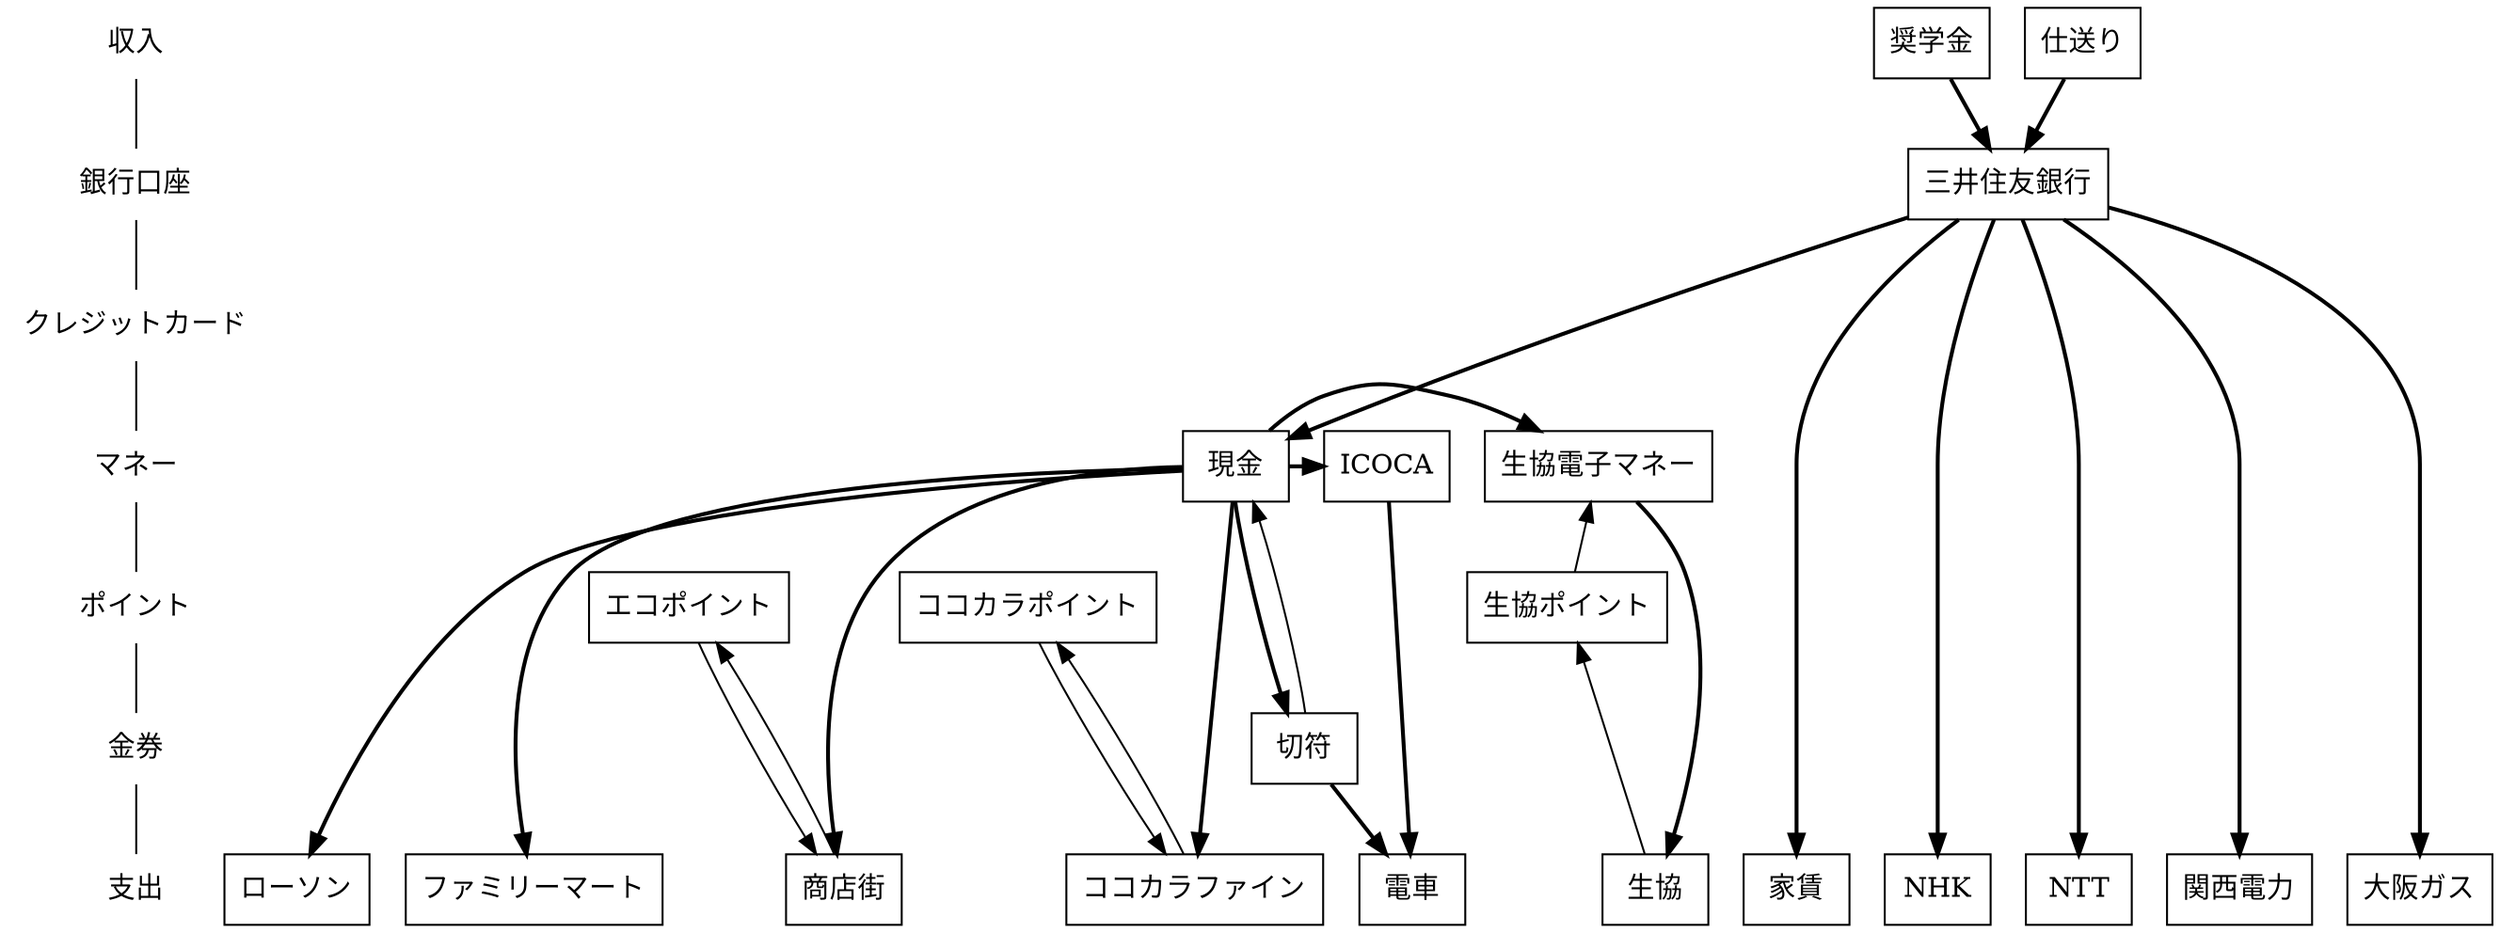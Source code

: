 // dot -Tsvg flow.dot -o flow.svg
digraph "MoneyFlow"
{
	node [ shape = box ];

	"収入", "銀行口座", "クレジットカード", "マネー", "ポイント", "金券", "支出" [shape = none];
	"収入" -> "銀行口座" -> "クレジットカード" -> "マネー" -> "ポイント" -> "金券" -> "支出" [arrowhead = none];
	{
		rank = same; "収入";
		奨学金;
		仕送り;
	}

	{
		rank = same; "銀行口座";
		三井住友銀行;
	}

	{
		rank = same; "クレジットカード";
	}

	{
		rank = same; "マネー";
		ICOCA;
		生協電子マネー;
		現金;
	}

	{
		rank = same; "ポイント";
		エコポイント;
		生協ポイント;
		ココカラポイント;
	}

	{
		rank = same; "金券";
		切符;
	}

	{
		rank = same; "支出";
		家賃;
		// コンビニ
		ローソン;
		ファミリーマート;
		// 交通
		電車;
		// インフラ
		NHK;
		NTT;
		関西電力;
		大阪ガス;
		// 店舗
		商店街;
		生協;
		ココカラファイン;
	}

	// SMBC
	奨学金 -> 三井住友銀行 [style="bold", weight=100];
	仕送り -> 三井住友銀行 [style="bold", weight=100];
	三井住友銀行 -> 現金, 家賃, 関西電力, 大阪ガス, NHK, NTT [style="bold", weight=100];

	// 現金
	現金 -> 商店街 [style="bold", weight=100];
	商店街 -> エコポイント -> 商店街;
	現金 -> ローソン [style="bold", weight=100];
	現金 -> ファミリーマート [style="bold", weight=100];
	現金 -> 生協電子マネー [style="bold", weight=100];
	生協電子マネー -> 生協 [style="bold", weight=100];
	生協 -> 生協ポイント -> 生協電子マネー;
	現金 -> ココカラファイン [style="bold", weight=100];
	ココカラファイン -> ココカラポイント -> ココカラファイン;

	現金 -> ICOCA -> 電車 [style="bold", weight=100];
	現金 -> 切符 -> 電車 [style="bold", weight=100];
	切符 -> 現金;
} 
